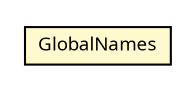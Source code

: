 #!/usr/local/bin/dot
#
# Class diagram 
# Generated by UMLGraph version R5_6 (http://www.umlgraph.org/)
#

digraph G {
	edge [fontname="Trebuchet MS",fontsize=10,labelfontname="Trebuchet MS",labelfontsize=10];
	node [fontname="Trebuchet MS",fontsize=10,shape=plaintext];
	nodesep=0.25;
	ranksep=0.5;
	// se.cambio.cds.model.util.GlobalNames
	c223449 [label=<<table title="se.cambio.cds.model.util.GlobalNames" border="0" cellborder="1" cellspacing="0" cellpadding="2" port="p" bgcolor="lemonChiffon" href="./GlobalNames.html">
		<tr><td><table border="0" cellspacing="0" cellpadding="1">
<tr><td align="center" balign="center"><font face="Trebuchet MS"> GlobalNames </font></td></tr>
		</table></td></tr>
		</table>>, URL="./GlobalNames.html", fontname="Trebuchet MS", fontcolor="black", fontsize=9.0];
}

